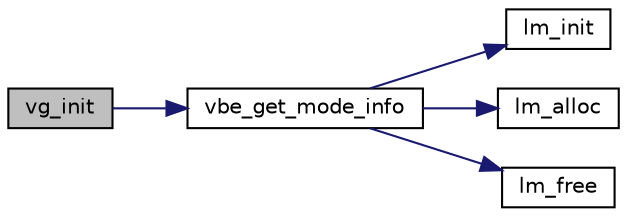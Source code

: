 digraph "vg_init"
{
  edge [fontname="Helvetica",fontsize="10",labelfontname="Helvetica",labelfontsize="10"];
  node [fontname="Helvetica",fontsize="10",shape=record];
  rankdir="LR";
  Node1 [label="vg_init",height=0.2,width=0.4,color="black", fillcolor="grey75", style="filled", fontcolor="black"];
  Node1 -> Node2 [color="midnightblue",fontsize="10",style="solid",fontname="Helvetica"];
  Node2 [label="vbe_get_mode_info",height=0.2,width=0.4,color="black", fillcolor="white", style="filled",URL="$vbe_8c.html#a4ef3234e41f2050bc094a22049b69e45",tooltip="Returns information on the input VBE mode, including screen dimensions, color depth and VRAM physical..."];
  Node2 -> Node3 [color="midnightblue",fontsize="10",style="solid",fontname="Helvetica"];
  Node3 [label="lm_init",height=0.2,width=0.4,color="black", fillcolor="white", style="filled",URL="$group__lmlib.html#ga00a9c17c01e794a6bfc80fc5c6ab1ed1",tooltip="Initializes the low memory area, the region up to the 1 MByte physical address, by mapping it on the ..."];
  Node2 -> Node4 [color="midnightblue",fontsize="10",style="solid",fontname="Helvetica"];
  Node4 [label="lm_alloc",height=0.2,width=0.4,color="black", fillcolor="white", style="filled",URL="$group__lmlib.html#gae45d971ce2ffcf4dc2677eba033a92cd",tooltip="Allocates a memory block in low memory area with the specified size. "];
  Node2 -> Node5 [color="midnightblue",fontsize="10",style="solid",fontname="Helvetica"];
  Node5 [label="lm_free",height=0.2,width=0.4,color="black", fillcolor="white", style="filled",URL="$group__lmlib.html#ga73e89d9c297b7390021fb545513579c6",tooltip="Frees a memory block in the low memory area, previously allocated using lm_alloc() ..."];
}

